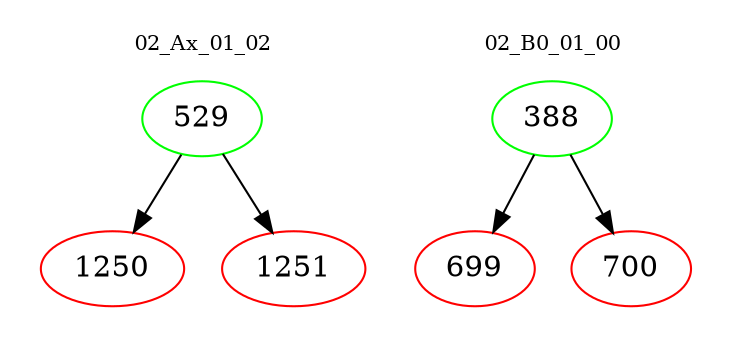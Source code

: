 digraph{
subgraph cluster_0 {
color = white
label = "02_Ax_01_02";
fontsize=10;
T0_529 [label="529", color="green"]
T0_529 -> T0_1250 [color="black"]
T0_1250 [label="1250", color="red"]
T0_529 -> T0_1251 [color="black"]
T0_1251 [label="1251", color="red"]
}
subgraph cluster_1 {
color = white
label = "02_B0_01_00";
fontsize=10;
T1_388 [label="388", color="green"]
T1_388 -> T1_699 [color="black"]
T1_699 [label="699", color="red"]
T1_388 -> T1_700 [color="black"]
T1_700 [label="700", color="red"]
}
}
